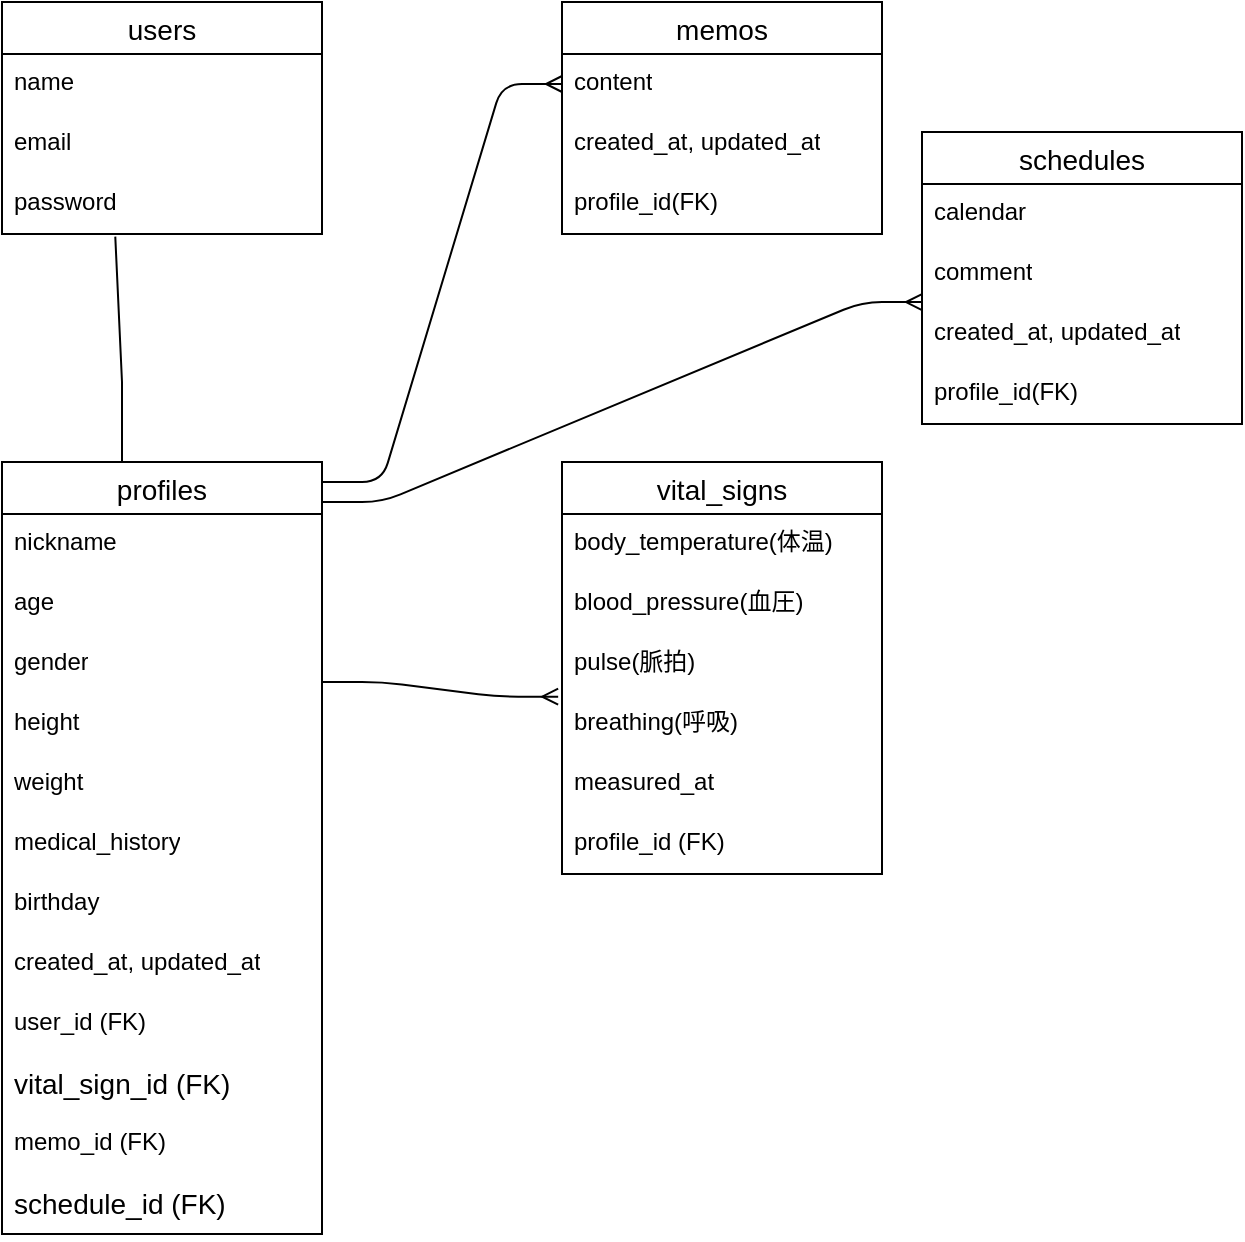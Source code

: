 <mxfile>
    <diagram id="1ZkmDvGIBrbWQ5js-GTZ" name="ページ1">
        <mxGraphModel dx="582" dy="419" grid="1" gridSize="10" guides="1" tooltips="1" connect="1" arrows="1" fold="1" page="1" pageScale="1" pageWidth="827" pageHeight="1169" math="0" shadow="0">
            <root>
                <mxCell id="0"/>
                <mxCell id="1" parent="0"/>
                <mxCell id="2" value="users" style="swimlane;fontStyle=0;childLayout=stackLayout;horizontal=1;startSize=26;horizontalStack=0;resizeParent=1;resizeParentMax=0;resizeLast=0;collapsible=1;marginBottom=0;align=center;fontSize=14;" parent="1" vertex="1">
                    <mxGeometry x="60" y="410" width="160" height="116" as="geometry"/>
                </mxCell>
                <mxCell id="3" value="name" style="text;strokeColor=none;fillColor=none;spacingLeft=4;spacingRight=4;overflow=hidden;rotatable=0;points=[[0,0.5],[1,0.5]];portConstraint=eastwest;fontSize=12;whiteSpace=wrap;html=1;" parent="2" vertex="1">
                    <mxGeometry y="26" width="160" height="30" as="geometry"/>
                </mxCell>
                <mxCell id="4" value="email" style="text;strokeColor=none;fillColor=none;spacingLeft=4;spacingRight=4;overflow=hidden;rotatable=0;points=[[0,0.5],[1,0.5]];portConstraint=eastwest;fontSize=12;whiteSpace=wrap;html=1;" parent="2" vertex="1">
                    <mxGeometry y="56" width="160" height="30" as="geometry"/>
                </mxCell>
                <mxCell id="5" value="password" style="text;strokeColor=none;fillColor=none;spacingLeft=4;spacingRight=4;overflow=hidden;rotatable=0;points=[[0,0.5],[1,0.5]];portConstraint=eastwest;fontSize=12;whiteSpace=wrap;html=1;" parent="2" vertex="1">
                    <mxGeometry y="86" width="160" height="30" as="geometry"/>
                </mxCell>
                <mxCell id="7" value="profiles" style="swimlane;fontStyle=0;childLayout=stackLayout;horizontal=1;startSize=26;horizontalStack=0;resizeParent=1;resizeParentMax=0;resizeLast=0;collapsible=1;marginBottom=0;align=center;fontSize=14;" vertex="1" parent="1">
                    <mxGeometry x="60" y="640" width="160" height="386" as="geometry"/>
                </mxCell>
                <mxCell id="8" value="nickname" style="text;strokeColor=none;fillColor=none;spacingLeft=4;spacingRight=4;overflow=hidden;rotatable=0;points=[[0,0.5],[1,0.5]];portConstraint=eastwest;fontSize=12;whiteSpace=wrap;html=1;" vertex="1" parent="7">
                    <mxGeometry y="26" width="160" height="30" as="geometry"/>
                </mxCell>
                <mxCell id="9" value="age" style="text;strokeColor=none;fillColor=none;spacingLeft=4;spacingRight=4;overflow=hidden;rotatable=0;points=[[0,0.5],[1,0.5]];portConstraint=eastwest;fontSize=12;whiteSpace=wrap;html=1;" vertex="1" parent="7">
                    <mxGeometry y="56" width="160" height="30" as="geometry"/>
                </mxCell>
                <mxCell id="10" value="gender" style="text;strokeColor=none;fillColor=none;spacingLeft=4;spacingRight=4;overflow=hidden;rotatable=0;points=[[0,0.5],[1,0.5]];portConstraint=eastwest;fontSize=12;whiteSpace=wrap;html=1;" vertex="1" parent="7">
                    <mxGeometry y="86" width="160" height="30" as="geometry"/>
                </mxCell>
                <mxCell id="11" value="height" style="text;strokeColor=none;fillColor=none;spacingLeft=4;spacingRight=4;overflow=hidden;rotatable=0;points=[[0,0.5],[1,0.5]];portConstraint=eastwest;fontSize=12;whiteSpace=wrap;html=1;" vertex="1" parent="7">
                    <mxGeometry y="116" width="160" height="30" as="geometry"/>
                </mxCell>
                <mxCell id="14" value="weight" style="text;strokeColor=none;fillColor=none;spacingLeft=4;spacingRight=4;overflow=hidden;rotatable=0;points=[[0,0.5],[1,0.5]];portConstraint=eastwest;fontSize=12;whiteSpace=wrap;html=1;" vertex="1" parent="7">
                    <mxGeometry y="146" width="160" height="30" as="geometry"/>
                </mxCell>
                <mxCell id="15" value="medical_history" style="text;strokeColor=none;fillColor=none;spacingLeft=4;spacingRight=4;overflow=hidden;rotatable=0;points=[[0,0.5],[1,0.5]];portConstraint=eastwest;fontSize=12;whiteSpace=wrap;html=1;" vertex="1" parent="7">
                    <mxGeometry y="176" width="160" height="30" as="geometry"/>
                </mxCell>
                <mxCell id="13" value="birthday" style="text;strokeColor=none;fillColor=none;spacingLeft=4;spacingRight=4;overflow=hidden;rotatable=0;points=[[0,0.5],[1,0.5]];portConstraint=eastwest;fontSize=12;whiteSpace=wrap;html=1;" vertex="1" parent="7">
                    <mxGeometry y="206" width="160" height="30" as="geometry"/>
                </mxCell>
                <mxCell id="12" value="&lt;span style=&quot;color: rgb(0, 0, 0);&quot;&gt;created_at, updated_at&lt;/span&gt;" style="text;strokeColor=none;fillColor=none;spacingLeft=4;spacingRight=4;overflow=hidden;rotatable=0;points=[[0,0.5],[1,0.5]];portConstraint=eastwest;fontSize=12;whiteSpace=wrap;html=1;" vertex="1" parent="7">
                    <mxGeometry y="236" width="160" height="30" as="geometry"/>
                </mxCell>
                <mxCell id="16" value="user_id (FK)" style="text;strokeColor=none;fillColor=none;spacingLeft=4;spacingRight=4;overflow=hidden;rotatable=0;points=[[0,0.5],[1,0.5]];portConstraint=eastwest;fontSize=12;whiteSpace=wrap;html=1;" vertex="1" parent="7">
                    <mxGeometry y="266" width="160" height="30" as="geometry"/>
                </mxCell>
                <mxCell id="saVUFLFCf4M26UN9byNT-40" value="&lt;span style=&quot;color: rgb(0, 0, 0); font-size: 14px; text-align: center; text-wrap-mode: nowrap;&quot;&gt;vital_sign_id (FK)&lt;/span&gt;" style="text;strokeColor=none;fillColor=none;spacingLeft=4;spacingRight=4;overflow=hidden;rotatable=0;points=[[0,0.5],[1,0.5]];portConstraint=eastwest;fontSize=12;whiteSpace=wrap;html=1;" vertex="1" parent="7">
                    <mxGeometry y="296" width="160" height="30" as="geometry"/>
                </mxCell>
                <mxCell id="saVUFLFCf4M26UN9byNT-41" value="memo_id (FK)" style="text;strokeColor=none;fillColor=none;spacingLeft=4;spacingRight=4;overflow=hidden;rotatable=0;points=[[0,0.5],[1,0.5]];portConstraint=eastwest;fontSize=12;whiteSpace=wrap;html=1;" vertex="1" parent="7">
                    <mxGeometry y="326" width="160" height="30" as="geometry"/>
                </mxCell>
                <mxCell id="saVUFLFCf4M26UN9byNT-42" value="&lt;span style=&quot;color: rgb(0, 0, 0); font-size: 14px; text-align: center; text-wrap-mode: nowrap;&quot;&gt;schedule_id (FK)&lt;/span&gt;" style="text;strokeColor=none;fillColor=none;spacingLeft=4;spacingRight=4;overflow=hidden;rotatable=0;points=[[0,0.5],[1,0.5]];portConstraint=eastwest;fontSize=12;whiteSpace=wrap;html=1;" vertex="1" parent="7">
                    <mxGeometry y="356" width="160" height="30" as="geometry"/>
                </mxCell>
                <mxCell id="saVUFLFCf4M26UN9byNT-16" value="vital_signs" style="swimlane;fontStyle=0;childLayout=stackLayout;horizontal=1;startSize=26;horizontalStack=0;resizeParent=1;resizeParentMax=0;resizeLast=0;collapsible=1;marginBottom=0;align=center;fontSize=14;" vertex="1" parent="1">
                    <mxGeometry x="340" y="640" width="160" height="206" as="geometry"/>
                </mxCell>
                <mxCell id="saVUFLFCf4M26UN9byNT-17" value="body_temperature(体温)" style="text;strokeColor=none;fillColor=none;spacingLeft=4;spacingRight=4;overflow=hidden;rotatable=0;points=[[0,0.5],[1,0.5]];portConstraint=eastwest;fontSize=12;whiteSpace=wrap;html=1;" vertex="1" parent="saVUFLFCf4M26UN9byNT-16">
                    <mxGeometry y="26" width="160" height="30" as="geometry"/>
                </mxCell>
                <mxCell id="saVUFLFCf4M26UN9byNT-18" value="blood_pressure(血圧)" style="text;strokeColor=none;fillColor=none;spacingLeft=4;spacingRight=4;overflow=hidden;rotatable=0;points=[[0,0.5],[1,0.5]];portConstraint=eastwest;fontSize=12;whiteSpace=wrap;html=1;" vertex="1" parent="saVUFLFCf4M26UN9byNT-16">
                    <mxGeometry y="56" width="160" height="30" as="geometry"/>
                </mxCell>
                <mxCell id="saVUFLFCf4M26UN9byNT-19" value="pulse(脈拍)" style="text;strokeColor=none;fillColor=none;spacingLeft=4;spacingRight=4;overflow=hidden;rotatable=0;points=[[0,0.5],[1,0.5]];portConstraint=eastwest;fontSize=12;whiteSpace=wrap;html=1;" vertex="1" parent="saVUFLFCf4M26UN9byNT-16">
                    <mxGeometry y="86" width="160" height="30" as="geometry"/>
                </mxCell>
                <mxCell id="saVUFLFCf4M26UN9byNT-20" value="breathing(呼吸)" style="text;strokeColor=none;fillColor=none;spacingLeft=4;spacingRight=4;overflow=hidden;rotatable=0;points=[[0,0.5],[1,0.5]];portConstraint=eastwest;fontSize=12;whiteSpace=wrap;html=1;" vertex="1" parent="saVUFLFCf4M26UN9byNT-16">
                    <mxGeometry y="116" width="160" height="30" as="geometry"/>
                </mxCell>
                <mxCell id="saVUFLFCf4M26UN9byNT-22" value="measured_at" style="text;strokeColor=none;fillColor=none;spacingLeft=4;spacingRight=4;overflow=hidden;rotatable=0;points=[[0,0.5],[1,0.5]];portConstraint=eastwest;fontSize=12;whiteSpace=wrap;html=1;" vertex="1" parent="saVUFLFCf4M26UN9byNT-16">
                    <mxGeometry y="146" width="160" height="30" as="geometry"/>
                </mxCell>
                <mxCell id="saVUFLFCf4M26UN9byNT-23" value="profile_id (FK)" style="text;strokeColor=none;fillColor=none;spacingLeft=4;spacingRight=4;overflow=hidden;rotatable=0;points=[[0,0.5],[1,0.5]];portConstraint=eastwest;fontSize=12;whiteSpace=wrap;html=1;" vertex="1" parent="saVUFLFCf4M26UN9byNT-16">
                    <mxGeometry y="176" width="160" height="30" as="geometry"/>
                </mxCell>
                <mxCell id="saVUFLFCf4M26UN9byNT-25" value="memos" style="swimlane;fontStyle=0;childLayout=stackLayout;horizontal=1;startSize=26;horizontalStack=0;resizeParent=1;resizeParentMax=0;resizeLast=0;collapsible=1;marginBottom=0;align=center;fontSize=14;" vertex="1" parent="1">
                    <mxGeometry x="340" y="410" width="160" height="116" as="geometry"/>
                </mxCell>
                <mxCell id="saVUFLFCf4M26UN9byNT-27" value="content" style="text;strokeColor=none;fillColor=none;spacingLeft=4;spacingRight=4;overflow=hidden;rotatable=0;points=[[0,0.5],[1,0.5]];portConstraint=eastwest;fontSize=12;whiteSpace=wrap;html=1;" vertex="1" parent="saVUFLFCf4M26UN9byNT-25">
                    <mxGeometry y="26" width="160" height="30" as="geometry"/>
                </mxCell>
                <mxCell id="saVUFLFCf4M26UN9byNT-28" value="&lt;span style=&quot;color: rgb(0, 0, 0);&quot;&gt;created_at, updated_at&lt;/span&gt;" style="text;strokeColor=none;fillColor=none;spacingLeft=4;spacingRight=4;overflow=hidden;rotatable=0;points=[[0,0.5],[1,0.5]];portConstraint=eastwest;fontSize=12;whiteSpace=wrap;html=1;" vertex="1" parent="saVUFLFCf4M26UN9byNT-25">
                    <mxGeometry y="56" width="160" height="30" as="geometry"/>
                </mxCell>
                <mxCell id="saVUFLFCf4M26UN9byNT-26" value="profile_id(FK)" style="text;strokeColor=none;fillColor=none;spacingLeft=4;spacingRight=4;overflow=hidden;rotatable=0;points=[[0,0.5],[1,0.5]];portConstraint=eastwest;fontSize=12;whiteSpace=wrap;html=1;" vertex="1" parent="saVUFLFCf4M26UN9byNT-25">
                    <mxGeometry y="86" width="160" height="30" as="geometry"/>
                </mxCell>
                <mxCell id="saVUFLFCf4M26UN9byNT-29" value="schedules" style="swimlane;fontStyle=0;childLayout=stackLayout;horizontal=1;startSize=26;horizontalStack=0;resizeParent=1;resizeParentMax=0;resizeLast=0;collapsible=1;marginBottom=0;align=center;fontSize=14;" vertex="1" parent="1">
                    <mxGeometry x="520" y="475" width="160" height="146" as="geometry"/>
                </mxCell>
                <mxCell id="saVUFLFCf4M26UN9byNT-30" value="calendar" style="text;strokeColor=none;fillColor=none;spacingLeft=4;spacingRight=4;overflow=hidden;rotatable=0;points=[[0,0.5],[1,0.5]];portConstraint=eastwest;fontSize=12;whiteSpace=wrap;html=1;" vertex="1" parent="saVUFLFCf4M26UN9byNT-29">
                    <mxGeometry y="26" width="160" height="30" as="geometry"/>
                </mxCell>
                <mxCell id="saVUFLFCf4M26UN9byNT-31" value="comment" style="text;strokeColor=none;fillColor=none;spacingLeft=4;spacingRight=4;overflow=hidden;rotatable=0;points=[[0,0.5],[1,0.5]];portConstraint=eastwest;fontSize=12;whiteSpace=wrap;html=1;" vertex="1" parent="saVUFLFCf4M26UN9byNT-29">
                    <mxGeometry y="56" width="160" height="30" as="geometry"/>
                </mxCell>
                <mxCell id="saVUFLFCf4M26UN9byNT-32" value="&lt;span style=&quot;color: rgb(0, 0, 0);&quot;&gt;created_at, updated_at&lt;/span&gt;" style="text;strokeColor=none;fillColor=none;spacingLeft=4;spacingRight=4;overflow=hidden;rotatable=0;points=[[0,0.5],[1,0.5]];portConstraint=eastwest;fontSize=12;whiteSpace=wrap;html=1;" vertex="1" parent="saVUFLFCf4M26UN9byNT-29">
                    <mxGeometry y="86" width="160" height="30" as="geometry"/>
                </mxCell>
                <mxCell id="saVUFLFCf4M26UN9byNT-33" value="profile_id(FK)" style="text;strokeColor=none;fillColor=none;spacingLeft=4;spacingRight=4;overflow=hidden;rotatable=0;points=[[0,0.5],[1,0.5]];portConstraint=eastwest;fontSize=12;whiteSpace=wrap;html=1;" vertex="1" parent="saVUFLFCf4M26UN9byNT-29">
                    <mxGeometry y="116" width="160" height="30" as="geometry"/>
                </mxCell>
                <mxCell id="saVUFLFCf4M26UN9byNT-34" value="" style="endArrow=none;html=1;rounded=0;entryX=0.375;entryY=0;entryDx=0;entryDy=0;entryPerimeter=0;exitX=0.354;exitY=1.044;exitDx=0;exitDy=0;exitPerimeter=0;" edge="1" parent="1" source="5" target="7">
                    <mxGeometry relative="1" as="geometry">
                        <mxPoint x="120" y="560" as="sourcePoint"/>
                        <mxPoint x="280" y="560" as="targetPoint"/>
                        <Array as="points">
                            <mxPoint x="120" y="600"/>
                        </Array>
                    </mxGeometry>
                </mxCell>
                <mxCell id="saVUFLFCf4M26UN9byNT-35" value="" style="edgeStyle=entityRelationEdgeStyle;fontSize=12;html=1;endArrow=ERmany;entryX=-0.012;entryY=0.044;entryDx=0;entryDy=0;entryPerimeter=0;" edge="1" parent="1" target="saVUFLFCf4M26UN9byNT-20">
                    <mxGeometry width="100" height="100" relative="1" as="geometry">
                        <mxPoint x="220" y="750" as="sourcePoint"/>
                        <mxPoint x="330" y="758" as="targetPoint"/>
                    </mxGeometry>
                </mxCell>
                <mxCell id="saVUFLFCf4M26UN9byNT-37" value="" style="edgeStyle=entityRelationEdgeStyle;fontSize=12;html=1;endArrow=ERmany;entryX=0;entryY=0.967;entryDx=0;entryDy=0;entryPerimeter=0;" edge="1" parent="1" target="saVUFLFCf4M26UN9byNT-31">
                    <mxGeometry width="100" height="100" relative="1" as="geometry">
                        <mxPoint x="220" y="660" as="sourcePoint"/>
                        <mxPoint x="320" y="560" as="targetPoint"/>
                    </mxGeometry>
                </mxCell>
                <mxCell id="saVUFLFCf4M26UN9byNT-38" value="" style="edgeStyle=entityRelationEdgeStyle;fontSize=12;html=1;endArrow=ERmany;entryX=0;entryY=0.5;entryDx=0;entryDy=0;" edge="1" parent="1" target="saVUFLFCf4M26UN9byNT-27">
                    <mxGeometry width="100" height="100" relative="1" as="geometry">
                        <mxPoint x="220" y="650" as="sourcePoint"/>
                        <mxPoint x="320" y="550" as="targetPoint"/>
                    </mxGeometry>
                </mxCell>
            </root>
        </mxGraphModel>
    </diagram>
</mxfile>